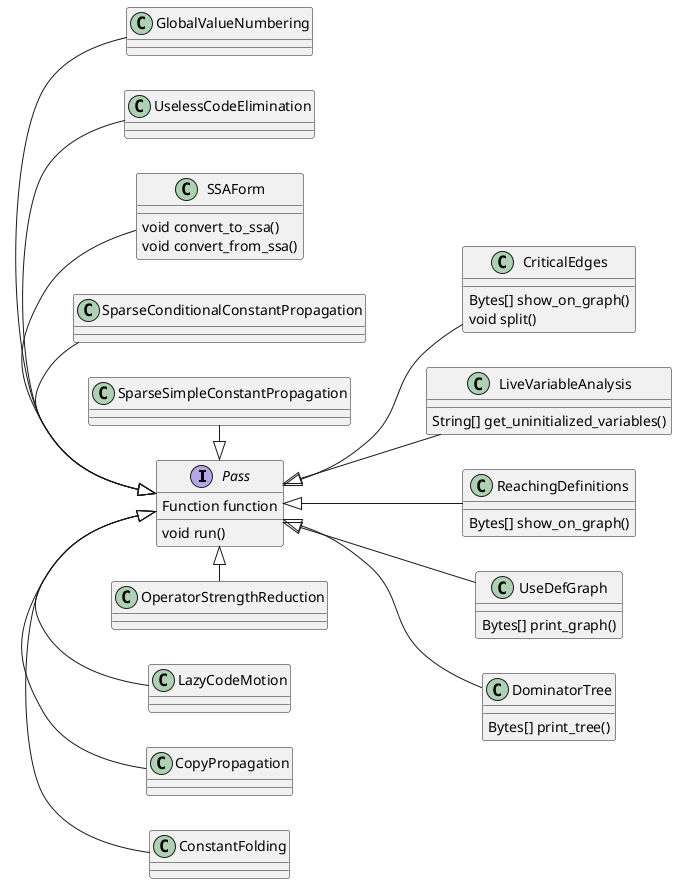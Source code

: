 @startuml
'https://plantuml.com/class-diagram

interface Pass {
    Function function
    void run()
}

left to right direction


Pass <|- ConstantFolding
Pass <|- CopyPropagation
Pass <|- LazyCodeMotion
Pass <|- OperatorStrengthReduction
Pass <|-l SparseSimpleConstantPropagation
Pass <|-l SparseConditionalConstantPropagation
Pass <|-l SSAForm
Pass <|-l UselessCodeElimination
Pass <|-l GlobalValueNumbering


Pass <|-- CriticalEdges
Pass <|-- LiveVariableAnalysis
Pass <|-- ReachingDefinitions
Pass <|-- UseDefGraph
Pass <|-- DominatorTree

class CriticalEdges {
    Bytes[] show_on_graph()
    void split()
}

class LiveVariableAnalysis {
    String[] get_uninitialized_variables()
}

class ReachingDefinitions {
    Bytes[] show_on_graph()
}

class UseDefGraph {
    Bytes[] print_graph()
}

class DominatorTree {
    Bytes[] print_tree()
}

class SSAForm {
    void convert_to_ssa()
    void convert_from_ssa()
}

@enduml